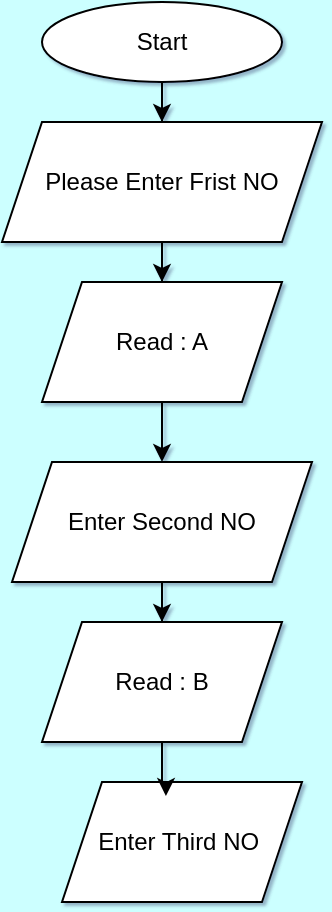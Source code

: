 <mxfile version="27.0.9">
  <diagram name="Page-1" id="fHygpdMD3AI1ukd_sb6z">
    <mxGraphModel dx="864" dy="444" grid="1" gridSize="10" guides="1" tooltips="1" connect="1" arrows="1" fold="1" page="1" pageScale="1" pageWidth="850" pageHeight="1100" background="#CCFFFF" math="0" shadow="1">
      <root>
        <mxCell id="0" />
        <mxCell id="1" parent="0" />
        <mxCell id="6o3_U761HtznxZTtS3Yu-3" value="" style="edgeStyle=orthogonalEdgeStyle;rounded=0;orthogonalLoop=1;jettySize=auto;html=1;" parent="1" source="6o3_U761HtznxZTtS3Yu-1" target="6o3_U761HtznxZTtS3Yu-2" edge="1">
          <mxGeometry relative="1" as="geometry" />
        </mxCell>
        <mxCell id="6o3_U761HtznxZTtS3Yu-1" value="Start" style="ellipse;whiteSpace=wrap;html=1;" parent="1" vertex="1">
          <mxGeometry x="340" y="30" width="120" height="40" as="geometry" />
        </mxCell>
        <mxCell id="_frq0jZMG13gogaR1sWF-2" style="edgeStyle=orthogonalEdgeStyle;rounded=0;orthogonalLoop=1;jettySize=auto;html=1;" edge="1" parent="1" source="6o3_U761HtznxZTtS3Yu-2" target="_frq0jZMG13gogaR1sWF-1">
          <mxGeometry relative="1" as="geometry" />
        </mxCell>
        <mxCell id="6o3_U761HtznxZTtS3Yu-2" value="Please Enter Frist NO" style="shape=parallelogram;perimeter=parallelogramPerimeter;whiteSpace=wrap;html=1;fixedSize=1;" parent="1" vertex="1">
          <mxGeometry x="320" y="90" width="160" height="60" as="geometry" />
        </mxCell>
        <mxCell id="_frq0jZMG13gogaR1sWF-6" style="edgeStyle=orthogonalEdgeStyle;rounded=0;orthogonalLoop=1;jettySize=auto;html=1;" edge="1" parent="1" source="_frq0jZMG13gogaR1sWF-1" target="_frq0jZMG13gogaR1sWF-3">
          <mxGeometry relative="1" as="geometry" />
        </mxCell>
        <mxCell id="_frq0jZMG13gogaR1sWF-1" value="Read : A" style="shape=parallelogram;perimeter=parallelogramPerimeter;whiteSpace=wrap;html=1;fixedSize=1;" vertex="1" parent="1">
          <mxGeometry x="340" y="170" width="120" height="60" as="geometry" />
        </mxCell>
        <mxCell id="_frq0jZMG13gogaR1sWF-8" style="edgeStyle=orthogonalEdgeStyle;rounded=0;orthogonalLoop=1;jettySize=auto;html=1;" edge="1" parent="1" source="_frq0jZMG13gogaR1sWF-3" target="_frq0jZMG13gogaR1sWF-7">
          <mxGeometry relative="1" as="geometry" />
        </mxCell>
        <mxCell id="_frq0jZMG13gogaR1sWF-3" value="Enter Second NO" style="shape=parallelogram;perimeter=parallelogramPerimeter;whiteSpace=wrap;html=1;fixedSize=1;" vertex="1" parent="1">
          <mxGeometry x="325" y="260" width="150" height="60" as="geometry" />
        </mxCell>
        <mxCell id="_frq0jZMG13gogaR1sWF-7" value="Read : B" style="shape=parallelogram;perimeter=parallelogramPerimeter;whiteSpace=wrap;html=1;fixedSize=1;" vertex="1" parent="1">
          <mxGeometry x="340" y="340" width="120" height="60" as="geometry" />
        </mxCell>
        <mxCell id="_frq0jZMG13gogaR1sWF-9" value="Enter Third NO&amp;nbsp;" style="shape=parallelogram;perimeter=parallelogramPerimeter;whiteSpace=wrap;html=1;fixedSize=1;" vertex="1" parent="1">
          <mxGeometry x="350" y="420" width="120" height="60" as="geometry" />
        </mxCell>
        <mxCell id="_frq0jZMG13gogaR1sWF-10" style="edgeStyle=orthogonalEdgeStyle;rounded=0;orthogonalLoop=1;jettySize=auto;html=1;entryX=0.433;entryY=0.117;entryDx=0;entryDy=0;entryPerimeter=0;" edge="1" parent="1" source="_frq0jZMG13gogaR1sWF-7" target="_frq0jZMG13gogaR1sWF-9">
          <mxGeometry relative="1" as="geometry" />
        </mxCell>
      </root>
    </mxGraphModel>
  </diagram>
</mxfile>

